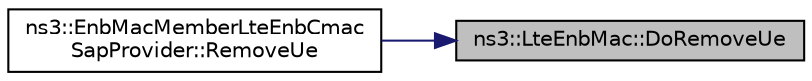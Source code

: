 digraph "ns3::LteEnbMac::DoRemoveUe"
{
 // LATEX_PDF_SIZE
  edge [fontname="Helvetica",fontsize="10",labelfontname="Helvetica",labelfontsize="10"];
  node [fontname="Helvetica",fontsize="10",shape=record];
  rankdir="RL";
  Node1 [label="ns3::LteEnbMac::DoRemoveUe",height=0.2,width=0.4,color="black", fillcolor="grey75", style="filled", fontcolor="black",tooltip="Remove UE function."];
  Node1 -> Node2 [dir="back",color="midnightblue",fontsize="10",style="solid",fontname="Helvetica"];
  Node2 [label="ns3::EnbMacMemberLteEnbCmac\lSapProvider::RemoveUe",height=0.2,width=0.4,color="black", fillcolor="white", style="filled",URL="$classns3_1_1_enb_mac_member_lte_enb_cmac_sap_provider.html#a64f9e80719cf93f435392591c155d802",tooltip="remove the UE, e.g., after handover or termination of the RRC connection"];
}
